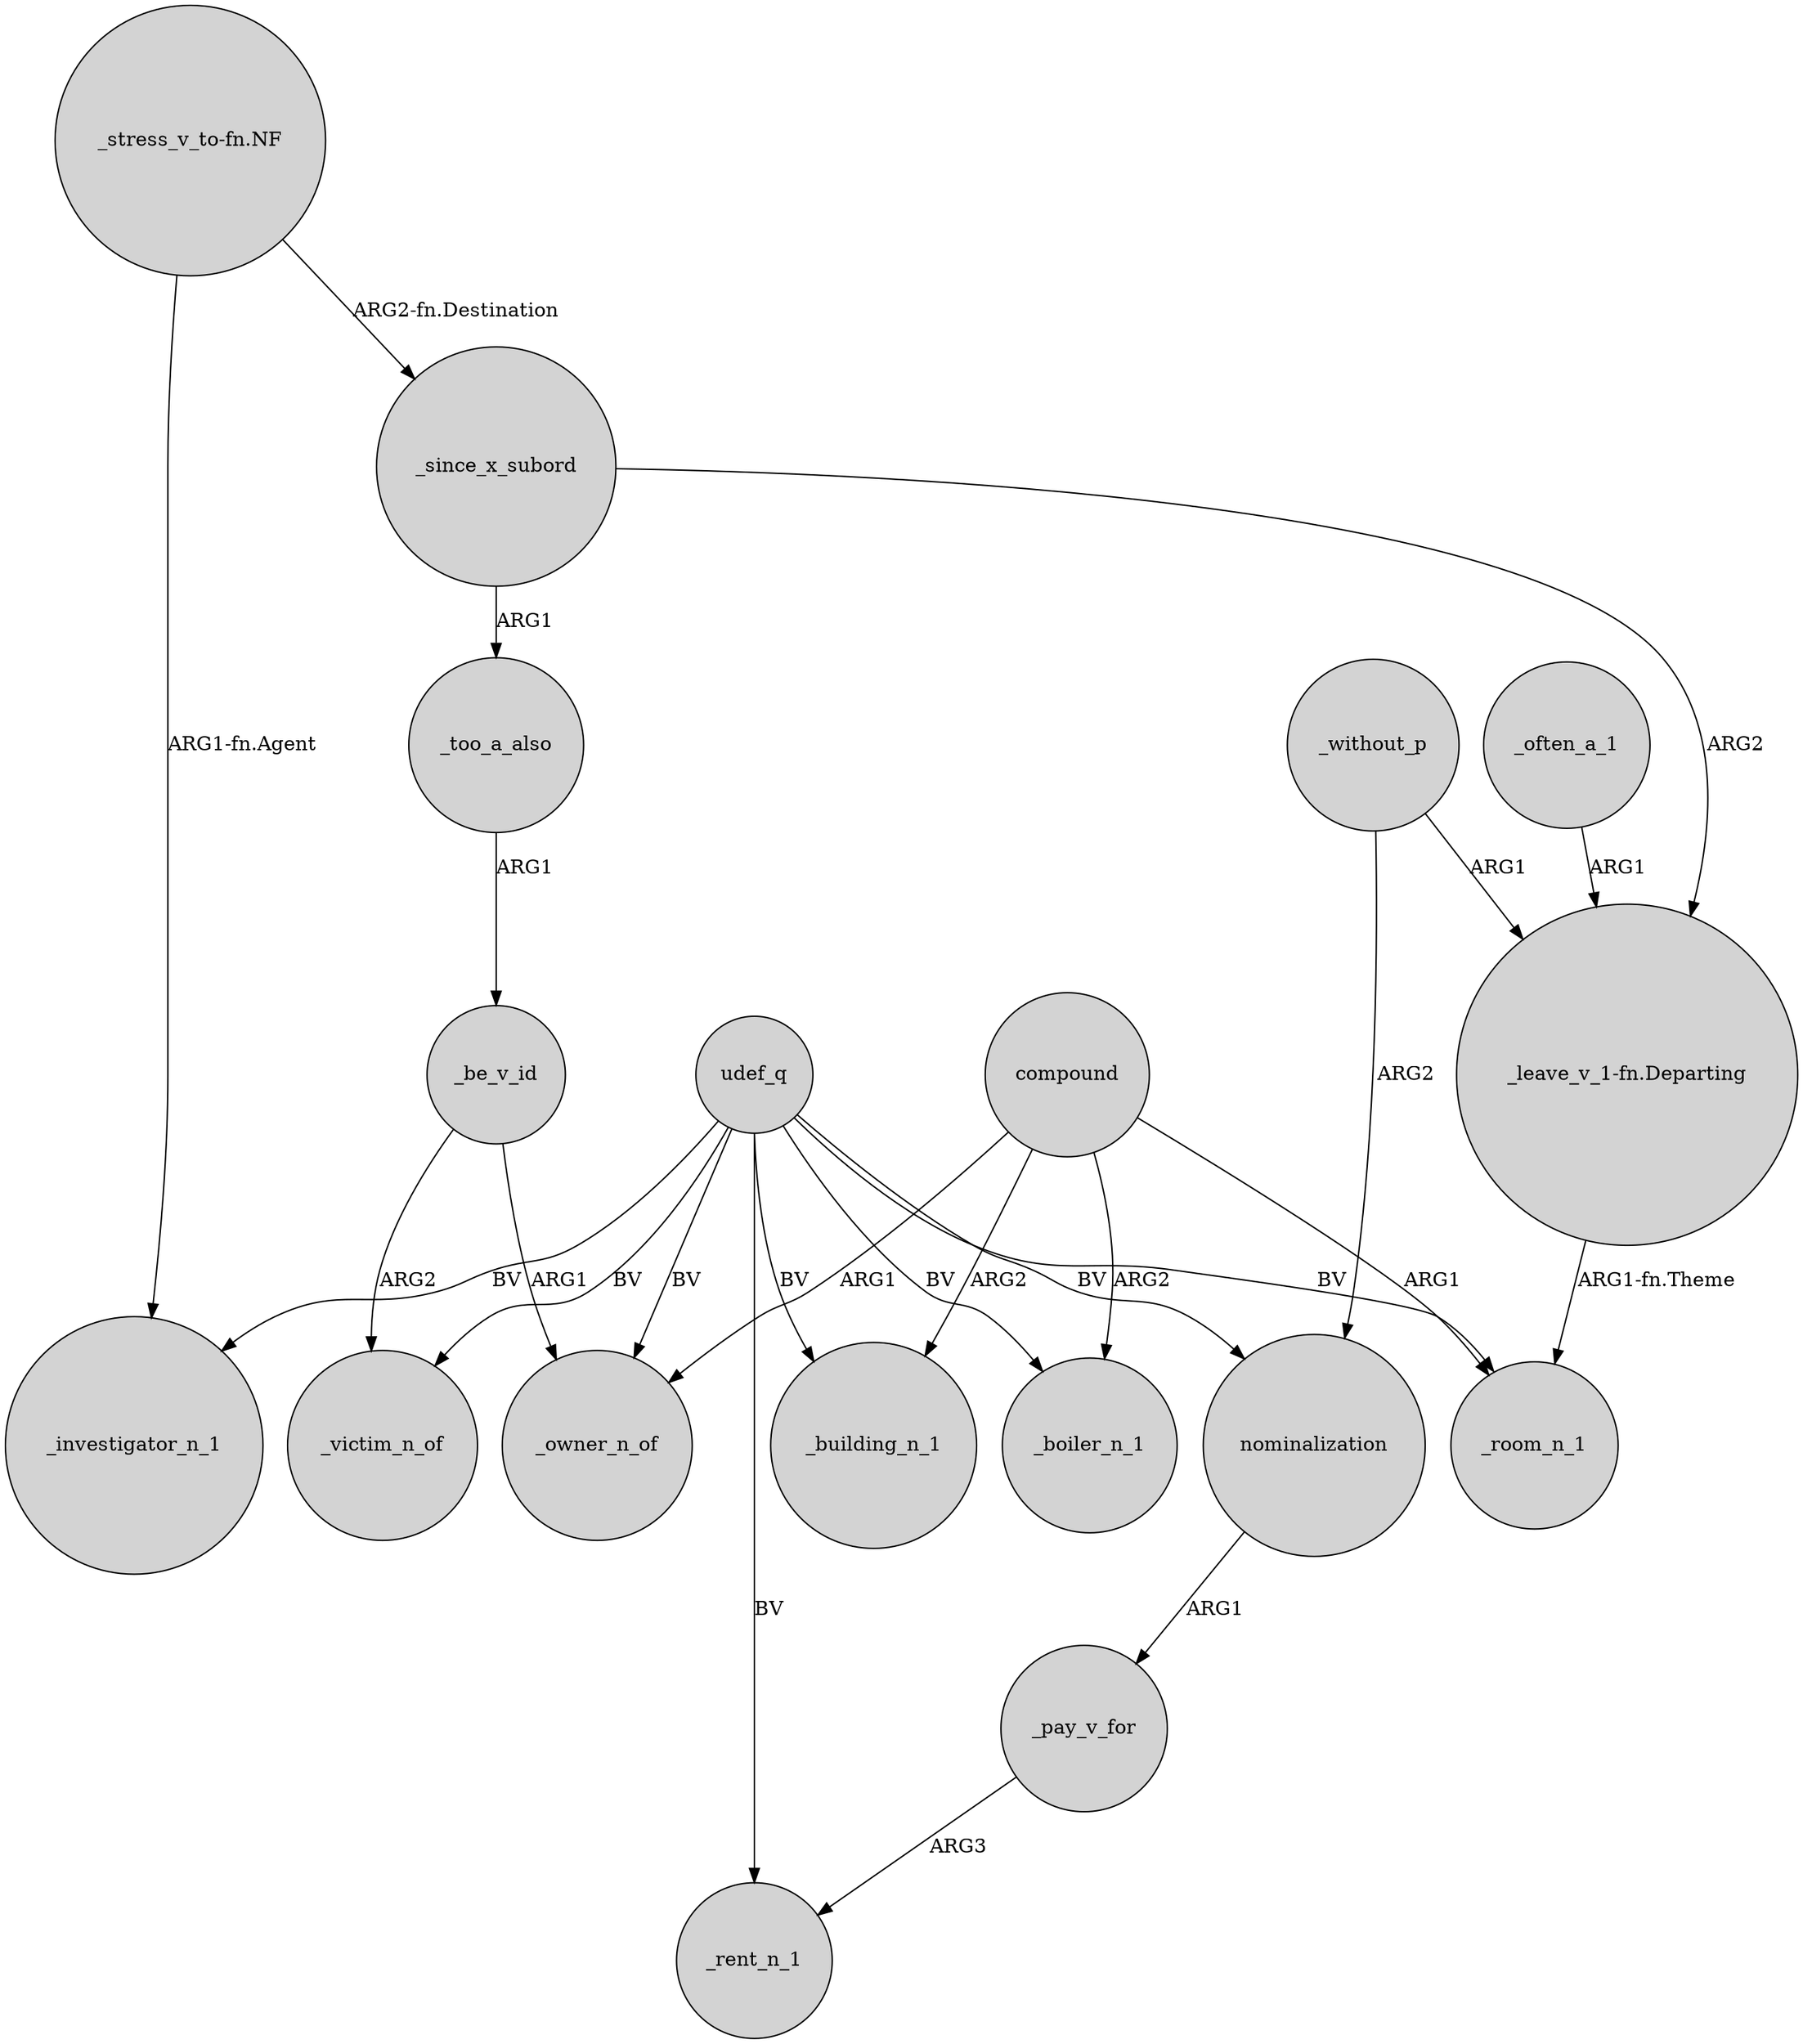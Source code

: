 digraph {
	node [shape=circle style=filled]
	"_stress_v_to-fn.NF" -> _investigator_n_1 [label="ARG1-fn.Agent"]
	udef_q -> _rent_n_1 [label=BV]
	udef_q -> _boiler_n_1 [label=BV]
	udef_q -> _building_n_1 [label=BV]
	compound -> _boiler_n_1 [label=ARG2]
	udef_q -> _victim_n_of [label=BV]
	_too_a_also -> _be_v_id [label=ARG1]
	_without_p -> "_leave_v_1-fn.Departing" [label=ARG1]
	nominalization -> _pay_v_for [label=ARG1]
	_be_v_id -> _owner_n_of [label=ARG1]
	"_stress_v_to-fn.NF" -> _since_x_subord [label="ARG2-fn.Destination"]
	_pay_v_for -> _rent_n_1 [label=ARG3]
	udef_q -> _room_n_1 [label=BV]
	_often_a_1 -> "_leave_v_1-fn.Departing" [label=ARG1]
	udef_q -> nominalization [label=BV]
	compound -> _room_n_1 [label=ARG1]
	udef_q -> _owner_n_of [label=BV]
	_without_p -> nominalization [label=ARG2]
	"_leave_v_1-fn.Departing" -> _room_n_1 [label="ARG1-fn.Theme"]
	udef_q -> _investigator_n_1 [label=BV]
	_be_v_id -> _victim_n_of [label=ARG2]
	compound -> _owner_n_of [label=ARG1]
	_since_x_subord -> "_leave_v_1-fn.Departing" [label=ARG2]
	compound -> _building_n_1 [label=ARG2]
	_since_x_subord -> _too_a_also [label=ARG1]
}
